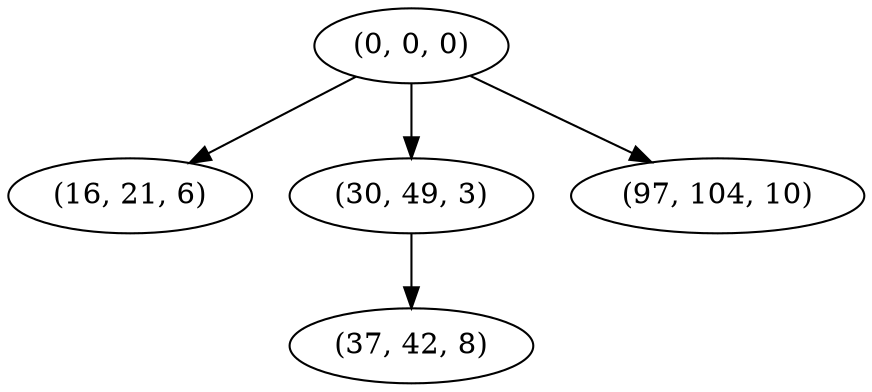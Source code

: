 digraph tree {
    "(0, 0, 0)";
    "(16, 21, 6)";
    "(30, 49, 3)";
    "(37, 42, 8)";
    "(97, 104, 10)";
    "(0, 0, 0)" -> "(16, 21, 6)";
    "(0, 0, 0)" -> "(30, 49, 3)";
    "(0, 0, 0)" -> "(97, 104, 10)";
    "(30, 49, 3)" -> "(37, 42, 8)";
}
